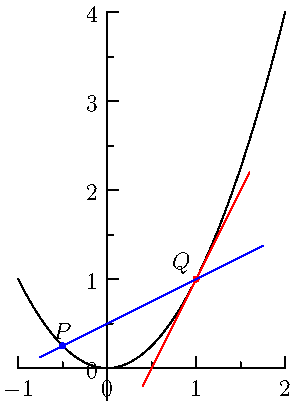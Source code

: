 import graph;

size (0,200);

real f(real x) { return x^2; }
real df(real x) { return 2(x-1)+1; }

real x1 = -0.5;
pair P = (x1,f(x1));

real m = (f(x1)-1)/(x1-1);
write(m);

real sec(real x) { return m*(x-1)+1; }

draw(graph(f,-1,2),black);

xaxis(LeftTicks);
yaxis(RightTicks);

dot((1,1),red);
draw(graph(df,0.4,1.6),red);
label("$Q$",(1,1),NW);

dot(P,blue);
label("$P$",P,N);

draw(graph(sec,x1-0.25,1+0.75),blue);

